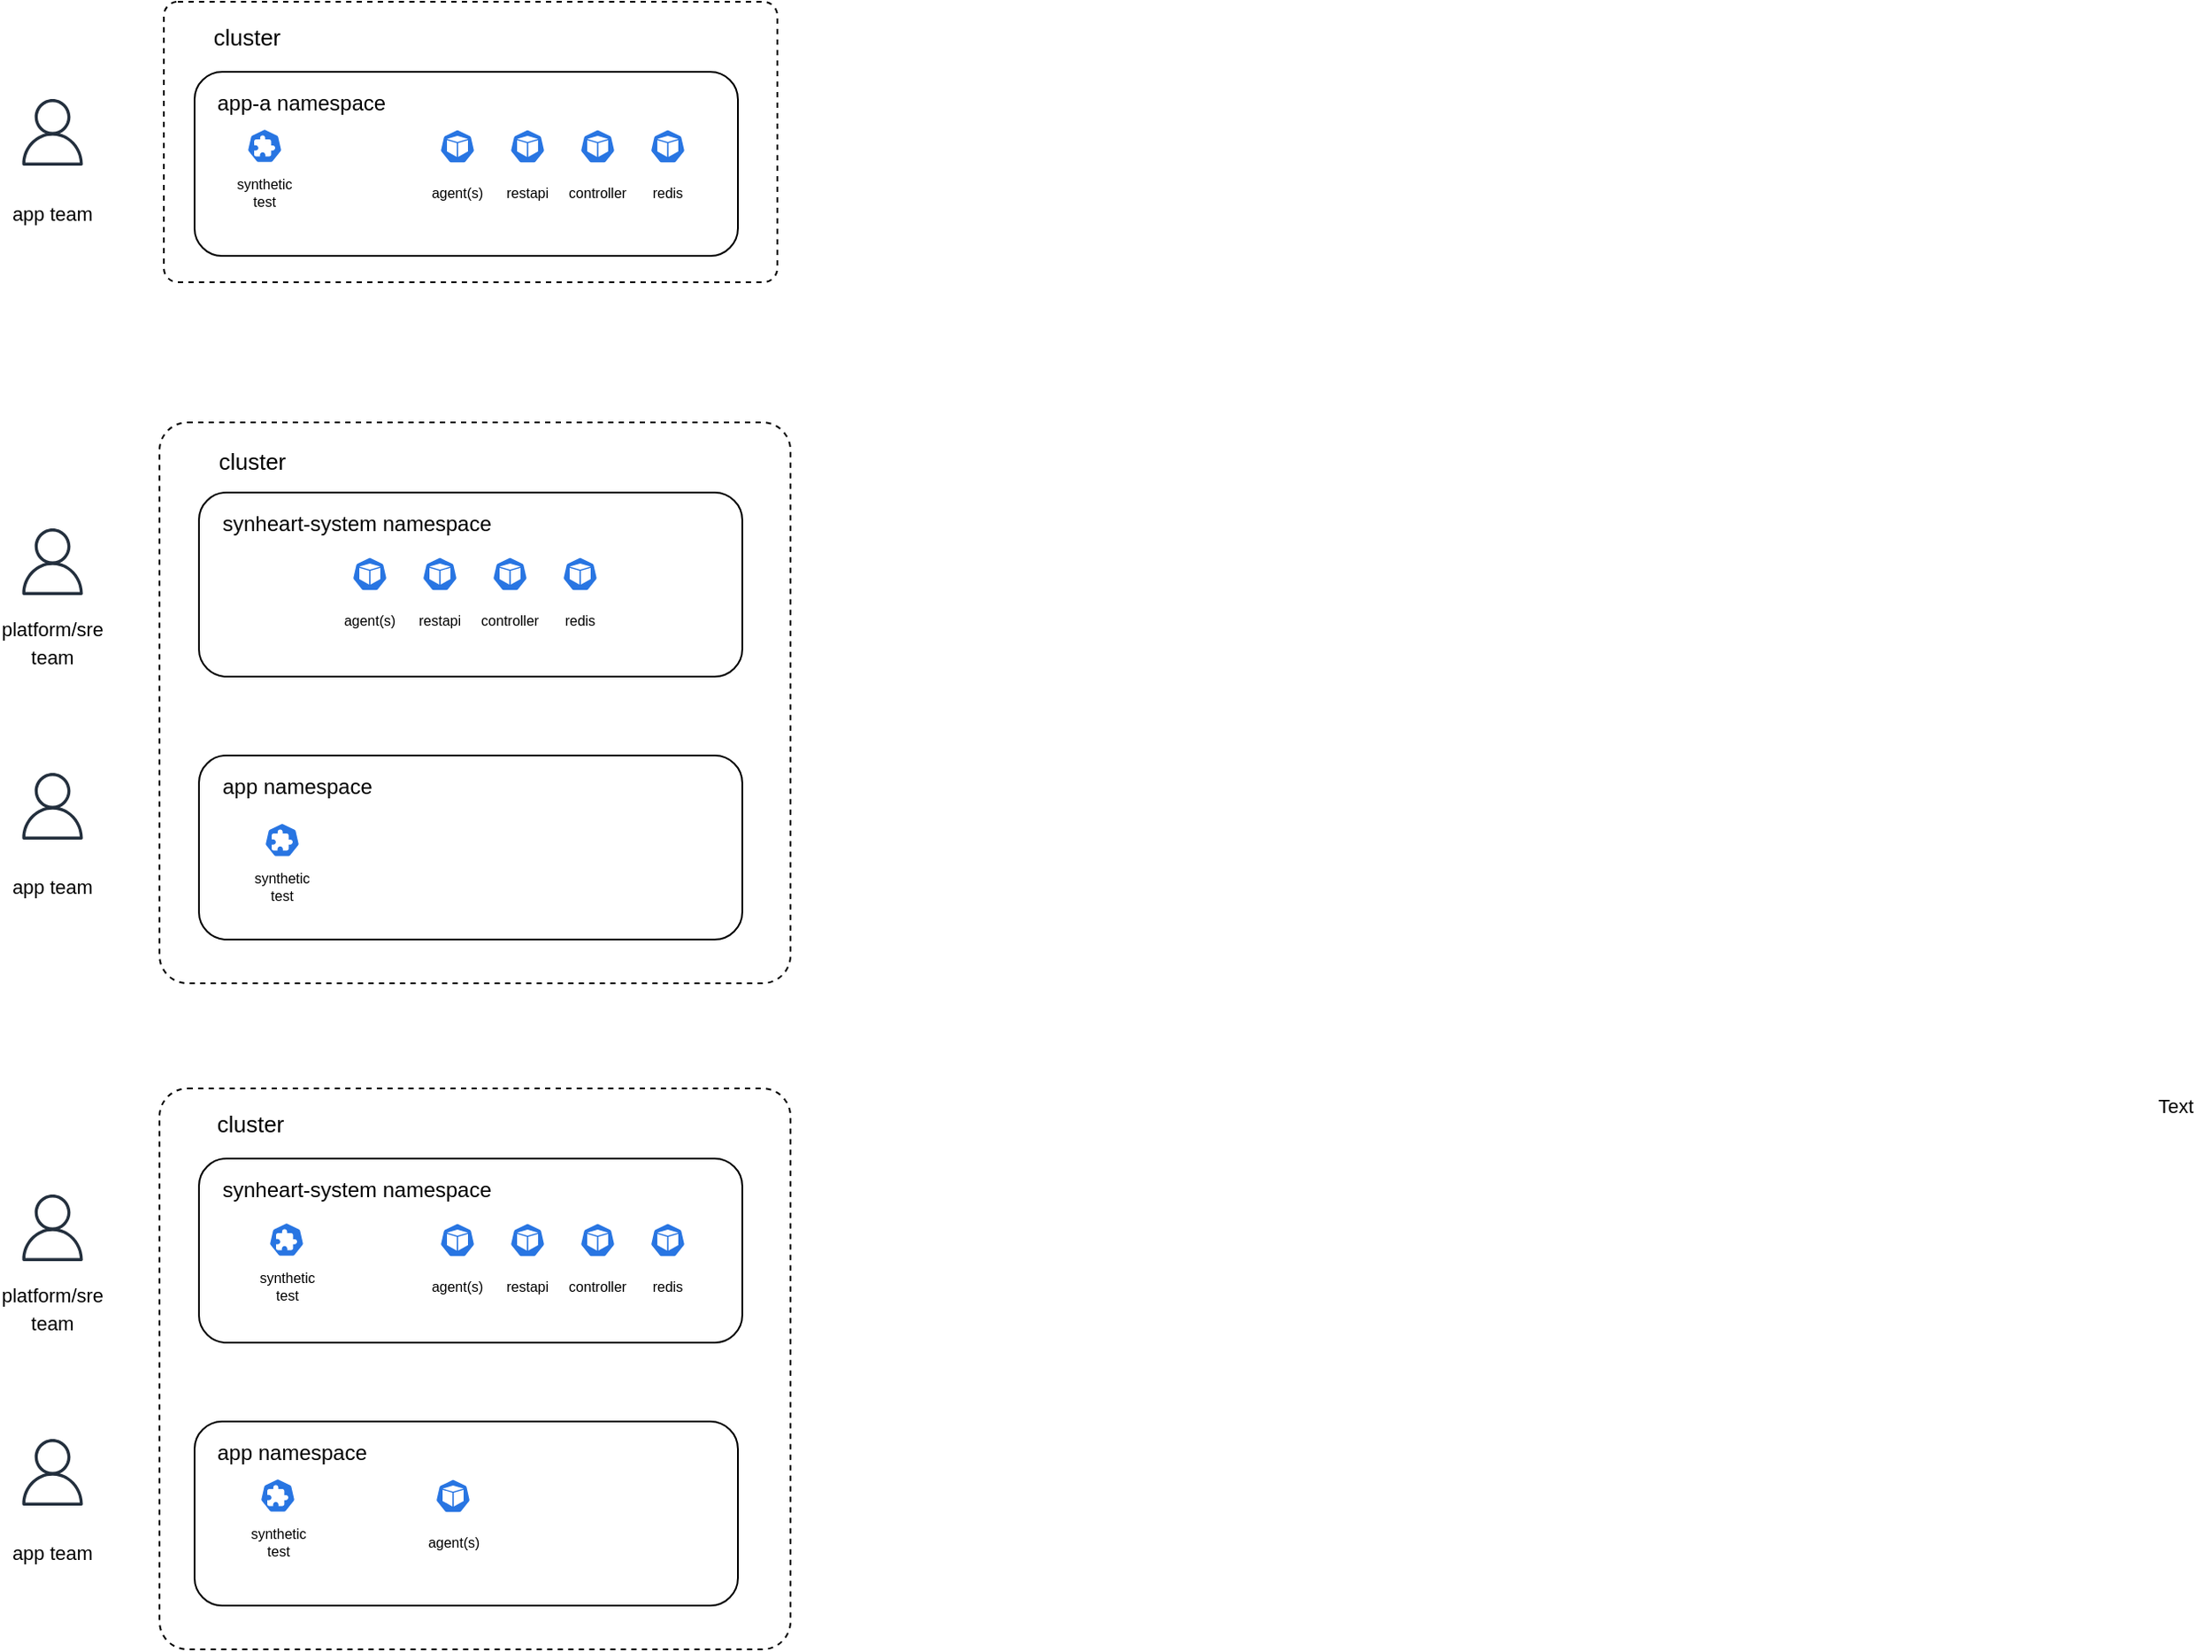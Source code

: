 <mxfile version="20.2.3" type="device"><diagram id="rnBy8flk3yvz-VYpsMZH" name="Page-1"><mxGraphModel dx="1082" dy="643" grid="1" gridSize="10" guides="1" tooltips="1" connect="1" arrows="1" fold="1" page="1" pageScale="1" pageWidth="3300" pageHeight="2339" math="0" shadow="0"><root><mxCell id="0"/><mxCell id="1" parent="0"/><mxCell id="Yc5Hi3msWjSK3ePin7rR-150" value="" style="rounded=1;whiteSpace=wrap;html=1;fontSize=11;arcSize=5;dashed=1;" parent="1" vertex="1"><mxGeometry x="292.5" y="130" width="350" height="160" as="geometry"/></mxCell><mxCell id="Yc5Hi3msWjSK3ePin7rR-149" value="" style="rounded=1;whiteSpace=wrap;html=1;fontSize=11;arcSize=5;dashed=1;" parent="1" vertex="1"><mxGeometry x="290" y="750" width="360" height="320" as="geometry"/></mxCell><mxCell id="Yc5Hi3msWjSK3ePin7rR-133" value="" style="rounded=1;whiteSpace=wrap;html=1;fontSize=11;arcSize=5;dashed=1;" parent="1" vertex="1"><mxGeometry x="290" y="370" width="360" height="320" as="geometry"/></mxCell><mxCell id="Yc5Hi3msWjSK3ePin7rR-79" value="" style="group" parent="1" vertex="1" connectable="0"><mxGeometry x="312.5" y="560" width="310" height="105" as="geometry"/></mxCell><mxCell id="Yc5Hi3msWjSK3ePin7rR-51" value="" style="rounded=1;whiteSpace=wrap;html=1;" parent="Yc5Hi3msWjSK3ePin7rR-79" vertex="1"><mxGeometry width="310" height="105" as="geometry"/></mxCell><mxCell id="Yc5Hi3msWjSK3ePin7rR-52" value="app namespace" style="text;html=1;strokeColor=none;fillColor=none;align=left;verticalAlign=middle;whiteSpace=wrap;rounded=0;" parent="Yc5Hi3msWjSK3ePin7rR-79" vertex="1"><mxGeometry x="11" y="3" width="160" height="30" as="geometry"/></mxCell><mxCell id="Yc5Hi3msWjSK3ePin7rR-65" value="" style="group" parent="Yc5Hi3msWjSK3ePin7rR-79" vertex="1" connectable="0"><mxGeometry x="27.5" y="33" width="40" height="52" as="geometry"/></mxCell><mxCell id="Yc5Hi3msWjSK3ePin7rR-72" value="" style="group" parent="Yc5Hi3msWjSK3ePin7rR-65" vertex="1" connectable="0"><mxGeometry y="2" width="40" height="50" as="geometry"/></mxCell><mxCell id="Yc5Hi3msWjSK3ePin7rR-66" value="" style="sketch=0;html=1;dashed=0;whitespace=wrap;fillColor=#2875E2;strokeColor=#ffffff;points=[[0.005,0.63,0],[0.1,0.2,0],[0.9,0.2,0],[0.5,0,0],[0.995,0.63,0],[0.72,0.99,0],[0.5,1,0],[0.28,0.99,0]];shape=mxgraph.kubernetes.icon;prIcon=crd;fontSize=8;" parent="Yc5Hi3msWjSK3ePin7rR-72" vertex="1"><mxGeometry x="10" width="20" height="26.5" as="geometry"/></mxCell><mxCell id="Yc5Hi3msWjSK3ePin7rR-67" value="synthetic test" style="text;html=1;strokeColor=none;fillColor=none;align=center;verticalAlign=middle;whiteSpace=wrap;rounded=0;fontSize=8;" parent="Yc5Hi3msWjSK3ePin7rR-72" vertex="1"><mxGeometry y="30" width="40" height="20" as="geometry"/></mxCell><mxCell id="Yc5Hi3msWjSK3ePin7rR-78" value="" style="group" parent="1" vertex="1" connectable="0"><mxGeometry x="310" y="170" width="310" height="105" as="geometry"/></mxCell><mxCell id="Yc5Hi3msWjSK3ePin7rR-7" value="" style="rounded=1;whiteSpace=wrap;html=1;" parent="Yc5Hi3msWjSK3ePin7rR-78" vertex="1"><mxGeometry width="310" height="105" as="geometry"/></mxCell><mxCell id="Yc5Hi3msWjSK3ePin7rR-8" value="app-a namespace" style="text;html=1;strokeColor=none;fillColor=none;align=left;verticalAlign=middle;whiteSpace=wrap;rounded=0;" parent="Yc5Hi3msWjSK3ePin7rR-78" vertex="1"><mxGeometry x="11" y="3" width="160" height="30" as="geometry"/></mxCell><mxCell id="Yc5Hi3msWjSK3ePin7rR-77" value="" style="group" parent="1" vertex="1" connectable="0"><mxGeometry x="312.5" y="410" width="310" height="105" as="geometry"/></mxCell><mxCell id="Yc5Hi3msWjSK3ePin7rR-31" value="" style="rounded=1;whiteSpace=wrap;html=1;" parent="Yc5Hi3msWjSK3ePin7rR-77" vertex="1"><mxGeometry width="310" height="105" as="geometry"/></mxCell><mxCell id="Yc5Hi3msWjSK3ePin7rR-32" value="synheart-system namespace" style="text;html=1;strokeColor=none;fillColor=none;align=left;verticalAlign=middle;whiteSpace=wrap;rounded=0;" parent="Yc5Hi3msWjSK3ePin7rR-77" vertex="1"><mxGeometry x="11" y="3" width="160" height="30" as="geometry"/></mxCell><mxCell id="Yc5Hi3msWjSK3ePin7rR-14" value="" style="group" parent="1" vertex="1" connectable="0"><mxGeometry x="520" y="196" width="40" height="53" as="geometry"/></mxCell><mxCell id="Yc5Hi3msWjSK3ePin7rR-12" value="" style="sketch=0;html=1;dashed=0;whitespace=wrap;fillColor=#2875E2;strokeColor=#ffffff;points=[[0.005,0.63,0],[0.1,0.2,0],[0.9,0.2,0],[0.5,0,0],[0.995,0.63,0],[0.72,0.99,0],[0.5,1,0],[0.28,0.99,0]];shape=mxgraph.kubernetes.icon;prIcon=pod" parent="Yc5Hi3msWjSK3ePin7rR-14" vertex="1"><mxGeometry x="10" width="20" height="33" as="geometry"/></mxCell><mxCell id="Yc5Hi3msWjSK3ePin7rR-13" value="controller" style="text;html=1;strokeColor=none;fillColor=none;align=center;verticalAlign=middle;whiteSpace=wrap;rounded=0;fontSize=8;" parent="Yc5Hi3msWjSK3ePin7rR-14" vertex="1"><mxGeometry y="33" width="40" height="20" as="geometry"/></mxCell><mxCell id="Yc5Hi3msWjSK3ePin7rR-15" value="" style="group" parent="1" vertex="1" connectable="0"><mxGeometry x="480" y="196" width="40" height="53" as="geometry"/></mxCell><mxCell id="Yc5Hi3msWjSK3ePin7rR-16" value="" style="sketch=0;html=1;dashed=0;whitespace=wrap;fillColor=#2875E2;strokeColor=#ffffff;points=[[0.005,0.63,0],[0.1,0.2,0],[0.9,0.2,0],[0.5,0,0],[0.995,0.63,0],[0.72,0.99,0],[0.5,1,0],[0.28,0.99,0]];shape=mxgraph.kubernetes.icon;prIcon=pod" parent="Yc5Hi3msWjSK3ePin7rR-15" vertex="1"><mxGeometry x="10" width="20" height="33" as="geometry"/></mxCell><mxCell id="Yc5Hi3msWjSK3ePin7rR-17" value="restapi" style="text;html=1;strokeColor=none;fillColor=none;align=center;verticalAlign=middle;whiteSpace=wrap;rounded=0;fontSize=8;" parent="Yc5Hi3msWjSK3ePin7rR-15" vertex="1"><mxGeometry y="33" width="40" height="20" as="geometry"/></mxCell><mxCell id="Yc5Hi3msWjSK3ePin7rR-18" value="" style="group" parent="1" vertex="1" connectable="0"><mxGeometry x="560" y="196" width="40" height="53" as="geometry"/></mxCell><mxCell id="Yc5Hi3msWjSK3ePin7rR-19" value="" style="sketch=0;html=1;dashed=0;whitespace=wrap;fillColor=#2875E2;strokeColor=#ffffff;points=[[0.005,0.63,0],[0.1,0.2,0],[0.9,0.2,0],[0.5,0,0],[0.995,0.63,0],[0.72,0.99,0],[0.5,1,0],[0.28,0.99,0]];shape=mxgraph.kubernetes.icon;prIcon=pod" parent="Yc5Hi3msWjSK3ePin7rR-18" vertex="1"><mxGeometry x="10" width="20" height="33" as="geometry"/></mxCell><mxCell id="Yc5Hi3msWjSK3ePin7rR-20" value="redis" style="text;html=1;strokeColor=none;fillColor=none;align=center;verticalAlign=middle;whiteSpace=wrap;rounded=0;fontSize=8;" parent="Yc5Hi3msWjSK3ePin7rR-18" vertex="1"><mxGeometry y="33" width="40" height="20" as="geometry"/></mxCell><mxCell id="Yc5Hi3msWjSK3ePin7rR-21" value="" style="group" parent="1" vertex="1" connectable="0"><mxGeometry x="440" y="196" width="40" height="53" as="geometry"/></mxCell><mxCell id="Yc5Hi3msWjSK3ePin7rR-22" value="" style="sketch=0;html=1;dashed=0;whitespace=wrap;fillColor=#2875E2;strokeColor=#ffffff;points=[[0.005,0.63,0],[0.1,0.2,0],[0.9,0.2,0],[0.5,0,0],[0.995,0.63,0],[0.72,0.99,0],[0.5,1,0],[0.28,0.99,0]];shape=mxgraph.kubernetes.icon;prIcon=pod" parent="Yc5Hi3msWjSK3ePin7rR-21" vertex="1"><mxGeometry x="10" width="20" height="33" as="geometry"/></mxCell><mxCell id="Yc5Hi3msWjSK3ePin7rR-23" value="agent(s)" style="text;html=1;strokeColor=none;fillColor=none;align=center;verticalAlign=middle;whiteSpace=wrap;rounded=0;fontSize=8;" parent="Yc5Hi3msWjSK3ePin7rR-21" vertex="1"><mxGeometry y="33" width="40" height="20" as="geometry"/></mxCell><mxCell id="Yc5Hi3msWjSK3ePin7rR-26" value="" style="group" parent="1" vertex="1" connectable="0"><mxGeometry x="330" y="197" width="40" height="52" as="geometry"/></mxCell><mxCell id="Yc5Hi3msWjSK3ePin7rR-24" value="" style="sketch=0;html=1;dashed=0;whitespace=wrap;fillColor=#2875E2;strokeColor=#ffffff;points=[[0.005,0.63,0],[0.1,0.2,0],[0.9,0.2,0],[0.5,0,0],[0.995,0.63,0],[0.72,0.99,0],[0.5,1,0],[0.28,0.99,0]];shape=mxgraph.kubernetes.icon;prIcon=crd;fontSize=8;" parent="Yc5Hi3msWjSK3ePin7rR-26" vertex="1"><mxGeometry x="10" y="2" width="20" height="26.5" as="geometry"/></mxCell><mxCell id="Yc5Hi3msWjSK3ePin7rR-25" value="synthetic test" style="text;html=1;strokeColor=none;fillColor=none;align=center;verticalAlign=middle;whiteSpace=wrap;rounded=0;fontSize=8;" parent="Yc5Hi3msWjSK3ePin7rR-26" vertex="1"><mxGeometry y="32" width="40" height="20" as="geometry"/></mxCell><mxCell id="Yc5Hi3msWjSK3ePin7rR-29" value="" style="group" parent="1" vertex="1" connectable="0"><mxGeometry x="199" y="185.5" width="60" height="79" as="geometry"/></mxCell><mxCell id="Yc5Hi3msWjSK3ePin7rR-11" value="" style="sketch=0;outlineConnect=0;fontColor=#232F3E;gradientColor=none;fillColor=#232F3D;strokeColor=none;dashed=0;verticalLabelPosition=bottom;verticalAlign=top;align=center;html=1;fontSize=12;fontStyle=0;aspect=fixed;pointerEvents=1;shape=mxgraph.aws4.user;" parent="Yc5Hi3msWjSK3ePin7rR-29" vertex="1"><mxGeometry x="11" width="38" height="38" as="geometry"/></mxCell><mxCell id="Yc5Hi3msWjSK3ePin7rR-28" value="&lt;font style=&quot;font-size: 11px;&quot;&gt;app team&lt;/font&gt;" style="text;html=1;strokeColor=none;fillColor=none;align=center;verticalAlign=middle;whiteSpace=wrap;rounded=0;fontSize=13;" parent="Yc5Hi3msWjSK3ePin7rR-29" vertex="1"><mxGeometry y="49" width="60" height="30" as="geometry"/></mxCell><mxCell id="Yc5Hi3msWjSK3ePin7rR-33" value="" style="group" parent="1" vertex="1" connectable="0"><mxGeometry x="470" y="440" width="40" height="53" as="geometry"/></mxCell><mxCell id="Yc5Hi3msWjSK3ePin7rR-34" value="" style="sketch=0;html=1;dashed=0;whitespace=wrap;fillColor=#2875E2;strokeColor=#ffffff;points=[[0.005,0.63,0],[0.1,0.2,0],[0.9,0.2,0],[0.5,0,0],[0.995,0.63,0],[0.72,0.99,0],[0.5,1,0],[0.28,0.99,0]];shape=mxgraph.kubernetes.icon;prIcon=pod" parent="Yc5Hi3msWjSK3ePin7rR-33" vertex="1"><mxGeometry x="10" width="20" height="33" as="geometry"/></mxCell><mxCell id="Yc5Hi3msWjSK3ePin7rR-35" value="controller" style="text;html=1;strokeColor=none;fillColor=none;align=center;verticalAlign=middle;whiteSpace=wrap;rounded=0;fontSize=8;" parent="Yc5Hi3msWjSK3ePin7rR-33" vertex="1"><mxGeometry y="33" width="40" height="20" as="geometry"/></mxCell><mxCell id="Yc5Hi3msWjSK3ePin7rR-36" value="" style="group" parent="1" vertex="1" connectable="0"><mxGeometry x="430" y="440" width="40" height="53" as="geometry"/></mxCell><mxCell id="Yc5Hi3msWjSK3ePin7rR-37" value="" style="sketch=0;html=1;dashed=0;whitespace=wrap;fillColor=#2875E2;strokeColor=#ffffff;points=[[0.005,0.63,0],[0.1,0.2,0],[0.9,0.2,0],[0.5,0,0],[0.995,0.63,0],[0.72,0.99,0],[0.5,1,0],[0.28,0.99,0]];shape=mxgraph.kubernetes.icon;prIcon=pod" parent="Yc5Hi3msWjSK3ePin7rR-36" vertex="1"><mxGeometry x="10" width="20" height="33" as="geometry"/></mxCell><mxCell id="Yc5Hi3msWjSK3ePin7rR-38" value="restapi" style="text;html=1;strokeColor=none;fillColor=none;align=center;verticalAlign=middle;whiteSpace=wrap;rounded=0;fontSize=8;" parent="Yc5Hi3msWjSK3ePin7rR-36" vertex="1"><mxGeometry y="33" width="40" height="20" as="geometry"/></mxCell><mxCell id="Yc5Hi3msWjSK3ePin7rR-39" value="" style="group" parent="1" vertex="1" connectable="0"><mxGeometry x="510" y="440" width="40" height="53" as="geometry"/></mxCell><mxCell id="Yc5Hi3msWjSK3ePin7rR-40" value="" style="sketch=0;html=1;dashed=0;whitespace=wrap;fillColor=#2875E2;strokeColor=#ffffff;points=[[0.005,0.63,0],[0.1,0.2,0],[0.9,0.2,0],[0.5,0,0],[0.995,0.63,0],[0.72,0.99,0],[0.5,1,0],[0.28,0.99,0]];shape=mxgraph.kubernetes.icon;prIcon=pod" parent="Yc5Hi3msWjSK3ePin7rR-39" vertex="1"><mxGeometry x="10" width="20" height="33" as="geometry"/></mxCell><mxCell id="Yc5Hi3msWjSK3ePin7rR-41" value="redis" style="text;html=1;strokeColor=none;fillColor=none;align=center;verticalAlign=middle;whiteSpace=wrap;rounded=0;fontSize=8;" parent="Yc5Hi3msWjSK3ePin7rR-39" vertex="1"><mxGeometry y="33" width="40" height="20" as="geometry"/></mxCell><mxCell id="Yc5Hi3msWjSK3ePin7rR-42" value="" style="group" parent="1" vertex="1" connectable="0"><mxGeometry x="390" y="440" width="40" height="53" as="geometry"/></mxCell><mxCell id="Yc5Hi3msWjSK3ePin7rR-43" value="" style="sketch=0;html=1;dashed=0;whitespace=wrap;fillColor=#2875E2;strokeColor=#ffffff;points=[[0.005,0.63,0],[0.1,0.2,0],[0.9,0.2,0],[0.5,0,0],[0.995,0.63,0],[0.72,0.99,0],[0.5,1,0],[0.28,0.99,0]];shape=mxgraph.kubernetes.icon;prIcon=pod" parent="Yc5Hi3msWjSK3ePin7rR-42" vertex="1"><mxGeometry x="10" width="20" height="33" as="geometry"/></mxCell><mxCell id="Yc5Hi3msWjSK3ePin7rR-44" value="agent(s)" style="text;html=1;strokeColor=none;fillColor=none;align=center;verticalAlign=middle;whiteSpace=wrap;rounded=0;fontSize=8;" parent="Yc5Hi3msWjSK3ePin7rR-42" vertex="1"><mxGeometry y="33" width="40" height="20" as="geometry"/></mxCell><mxCell id="Yc5Hi3msWjSK3ePin7rR-48" value="" style="group" parent="1" vertex="1" connectable="0"><mxGeometry x="199" y="430.5" width="60" height="79" as="geometry"/></mxCell><mxCell id="Yc5Hi3msWjSK3ePin7rR-49" value="" style="sketch=0;outlineConnect=0;fontColor=#232F3E;gradientColor=none;fillColor=#232F3D;strokeColor=none;dashed=0;verticalLabelPosition=bottom;verticalAlign=top;align=center;html=1;fontSize=12;fontStyle=0;aspect=fixed;pointerEvents=1;shape=mxgraph.aws4.user;" parent="Yc5Hi3msWjSK3ePin7rR-48" vertex="1"><mxGeometry x="11" width="38" height="38" as="geometry"/></mxCell><mxCell id="Yc5Hi3msWjSK3ePin7rR-50" value="&lt;font style=&quot;font-size: 11px;&quot;&gt;platform/sre team&lt;/font&gt;" style="text;html=1;strokeColor=none;fillColor=none;align=center;verticalAlign=middle;whiteSpace=wrap;rounded=0;fontSize=13;" parent="Yc5Hi3msWjSK3ePin7rR-48" vertex="1"><mxGeometry y="49" width="60" height="30" as="geometry"/></mxCell><mxCell id="Yc5Hi3msWjSK3ePin7rR-69" value="" style="group" parent="1" vertex="1" connectable="0"><mxGeometry x="199" y="570" width="60" height="79" as="geometry"/></mxCell><mxCell id="Yc5Hi3msWjSK3ePin7rR-70" value="" style="sketch=0;outlineConnect=0;fontColor=#232F3E;gradientColor=none;fillColor=#232F3D;strokeColor=none;dashed=0;verticalLabelPosition=bottom;verticalAlign=top;align=center;html=1;fontSize=12;fontStyle=0;aspect=fixed;pointerEvents=1;shape=mxgraph.aws4.user;" parent="Yc5Hi3msWjSK3ePin7rR-69" vertex="1"><mxGeometry x="11" width="38" height="38" as="geometry"/></mxCell><mxCell id="Yc5Hi3msWjSK3ePin7rR-71" value="&lt;font style=&quot;font-size: 11px;&quot;&gt;app team&lt;/font&gt;" style="text;html=1;strokeColor=none;fillColor=none;align=center;verticalAlign=middle;whiteSpace=wrap;rounded=0;fontSize=13;" parent="Yc5Hi3msWjSK3ePin7rR-69" vertex="1"><mxGeometry y="49" width="60" height="30" as="geometry"/></mxCell><mxCell id="Yc5Hi3msWjSK3ePin7rR-83" value="" style="group" parent="1" vertex="1" connectable="0"><mxGeometry x="312.5" y="790" width="310" height="105" as="geometry"/></mxCell><mxCell id="Yc5Hi3msWjSK3ePin7rR-84" value="" style="rounded=1;whiteSpace=wrap;html=1;" parent="Yc5Hi3msWjSK3ePin7rR-83" vertex="1"><mxGeometry width="310" height="105" as="geometry"/></mxCell><mxCell id="Yc5Hi3msWjSK3ePin7rR-85" value="synheart-system namespace" style="text;html=1;strokeColor=none;fillColor=none;align=left;verticalAlign=middle;whiteSpace=wrap;rounded=0;" parent="Yc5Hi3msWjSK3ePin7rR-83" vertex="1"><mxGeometry x="11" y="3" width="160" height="30" as="geometry"/></mxCell><mxCell id="Yc5Hi3msWjSK3ePin7rR-124" value="" style="group" parent="Yc5Hi3msWjSK3ePin7rR-83" vertex="1" connectable="0"><mxGeometry x="30" y="33" width="40" height="50" as="geometry"/></mxCell><mxCell id="Yc5Hi3msWjSK3ePin7rR-125" value="" style="sketch=0;html=1;dashed=0;whitespace=wrap;fillColor=#2875E2;strokeColor=#ffffff;points=[[0.005,0.63,0],[0.1,0.2,0],[0.9,0.2,0],[0.5,0,0],[0.995,0.63,0],[0.72,0.99,0],[0.5,1,0],[0.28,0.99,0]];shape=mxgraph.kubernetes.icon;prIcon=crd;fontSize=8;" parent="Yc5Hi3msWjSK3ePin7rR-124" vertex="1"><mxGeometry x="10" width="20" height="26.5" as="geometry"/></mxCell><mxCell id="Yc5Hi3msWjSK3ePin7rR-126" value="synthetic test" style="text;html=1;strokeColor=none;fillColor=none;align=center;verticalAlign=middle;whiteSpace=wrap;rounded=0;fontSize=8;" parent="Yc5Hi3msWjSK3ePin7rR-124" vertex="1"><mxGeometry y="30" width="40" height="20" as="geometry"/></mxCell><mxCell id="Yc5Hi3msWjSK3ePin7rR-86" value="" style="group" parent="1" vertex="1" connectable="0"><mxGeometry x="520" y="820" width="40" height="53" as="geometry"/></mxCell><mxCell id="Yc5Hi3msWjSK3ePin7rR-87" value="" style="sketch=0;html=1;dashed=0;whitespace=wrap;fillColor=#2875E2;strokeColor=#ffffff;points=[[0.005,0.63,0],[0.1,0.2,0],[0.9,0.2,0],[0.5,0,0],[0.995,0.63,0],[0.72,0.99,0],[0.5,1,0],[0.28,0.99,0]];shape=mxgraph.kubernetes.icon;prIcon=pod" parent="Yc5Hi3msWjSK3ePin7rR-86" vertex="1"><mxGeometry x="10" width="20" height="33" as="geometry"/></mxCell><mxCell id="Yc5Hi3msWjSK3ePin7rR-88" value="controller" style="text;html=1;strokeColor=none;fillColor=none;align=center;verticalAlign=middle;whiteSpace=wrap;rounded=0;fontSize=8;" parent="Yc5Hi3msWjSK3ePin7rR-86" vertex="1"><mxGeometry y="33" width="40" height="20" as="geometry"/></mxCell><mxCell id="Yc5Hi3msWjSK3ePin7rR-89" value="" style="group" parent="1" vertex="1" connectable="0"><mxGeometry x="480" y="820" width="40" height="53" as="geometry"/></mxCell><mxCell id="Yc5Hi3msWjSK3ePin7rR-90" value="" style="sketch=0;html=1;dashed=0;whitespace=wrap;fillColor=#2875E2;strokeColor=#ffffff;points=[[0.005,0.63,0],[0.1,0.2,0],[0.9,0.2,0],[0.5,0,0],[0.995,0.63,0],[0.72,0.99,0],[0.5,1,0],[0.28,0.99,0]];shape=mxgraph.kubernetes.icon;prIcon=pod" parent="Yc5Hi3msWjSK3ePin7rR-89" vertex="1"><mxGeometry x="10" width="20" height="33" as="geometry"/></mxCell><mxCell id="Yc5Hi3msWjSK3ePin7rR-91" value="restapi" style="text;html=1;strokeColor=none;fillColor=none;align=center;verticalAlign=middle;whiteSpace=wrap;rounded=0;fontSize=8;" parent="Yc5Hi3msWjSK3ePin7rR-89" vertex="1"><mxGeometry y="33" width="40" height="20" as="geometry"/></mxCell><mxCell id="Yc5Hi3msWjSK3ePin7rR-92" value="" style="group" parent="1" vertex="1" connectable="0"><mxGeometry x="560" y="820" width="40" height="53" as="geometry"/></mxCell><mxCell id="Yc5Hi3msWjSK3ePin7rR-93" value="" style="sketch=0;html=1;dashed=0;whitespace=wrap;fillColor=#2875E2;strokeColor=#ffffff;points=[[0.005,0.63,0],[0.1,0.2,0],[0.9,0.2,0],[0.5,0,0],[0.995,0.63,0],[0.72,0.99,0],[0.5,1,0],[0.28,0.99,0]];shape=mxgraph.kubernetes.icon;prIcon=pod" parent="Yc5Hi3msWjSK3ePin7rR-92" vertex="1"><mxGeometry x="10" width="20" height="33" as="geometry"/></mxCell><mxCell id="Yc5Hi3msWjSK3ePin7rR-94" value="redis" style="text;html=1;strokeColor=none;fillColor=none;align=center;verticalAlign=middle;whiteSpace=wrap;rounded=0;fontSize=8;" parent="Yc5Hi3msWjSK3ePin7rR-92" vertex="1"><mxGeometry y="33" width="40" height="20" as="geometry"/></mxCell><mxCell id="Yc5Hi3msWjSK3ePin7rR-95" value="" style="group" parent="1" vertex="1" connectable="0"><mxGeometry x="440" y="820" width="40" height="53" as="geometry"/></mxCell><mxCell id="Yc5Hi3msWjSK3ePin7rR-96" value="" style="sketch=0;html=1;dashed=0;whitespace=wrap;fillColor=#2875E2;strokeColor=#ffffff;points=[[0.005,0.63,0],[0.1,0.2,0],[0.9,0.2,0],[0.5,0,0],[0.995,0.63,0],[0.72,0.99,0],[0.5,1,0],[0.28,0.99,0]];shape=mxgraph.kubernetes.icon;prIcon=pod" parent="Yc5Hi3msWjSK3ePin7rR-95" vertex="1"><mxGeometry x="10" width="20" height="33" as="geometry"/></mxCell><mxCell id="Yc5Hi3msWjSK3ePin7rR-97" value="agent(s)" style="text;html=1;strokeColor=none;fillColor=none;align=center;verticalAlign=middle;whiteSpace=wrap;rounded=0;fontSize=8;" parent="Yc5Hi3msWjSK3ePin7rR-95" vertex="1"><mxGeometry y="33" width="40" height="20" as="geometry"/></mxCell><mxCell id="Yc5Hi3msWjSK3ePin7rR-98" value="" style="group" parent="1" vertex="1" connectable="0"><mxGeometry x="199" y="810.5" width="60" height="79" as="geometry"/></mxCell><mxCell id="Yc5Hi3msWjSK3ePin7rR-99" value="" style="sketch=0;outlineConnect=0;fontColor=#232F3E;gradientColor=none;fillColor=#232F3D;strokeColor=none;dashed=0;verticalLabelPosition=bottom;verticalAlign=top;align=center;html=1;fontSize=12;fontStyle=0;aspect=fixed;pointerEvents=1;shape=mxgraph.aws4.user;" parent="Yc5Hi3msWjSK3ePin7rR-98" vertex="1"><mxGeometry x="11" width="38" height="38" as="geometry"/></mxCell><mxCell id="Yc5Hi3msWjSK3ePin7rR-100" value="&lt;span style=&quot;font-size: 11px;&quot;&gt;platform/sre team&lt;/span&gt;" style="text;html=1;strokeColor=none;fillColor=none;align=center;verticalAlign=middle;whiteSpace=wrap;rounded=0;fontSize=13;" parent="Yc5Hi3msWjSK3ePin7rR-98" vertex="1"><mxGeometry y="49" width="60" height="30" as="geometry"/></mxCell><mxCell id="Yc5Hi3msWjSK3ePin7rR-105" value="" style="group" parent="1" vertex="1" connectable="0"><mxGeometry x="199" y="950" width="60" height="79" as="geometry"/></mxCell><mxCell id="Yc5Hi3msWjSK3ePin7rR-106" value="" style="sketch=0;outlineConnect=0;fontColor=#232F3E;gradientColor=none;fillColor=#232F3D;strokeColor=none;dashed=0;verticalLabelPosition=bottom;verticalAlign=top;align=center;html=1;fontSize=12;fontStyle=0;aspect=fixed;pointerEvents=1;shape=mxgraph.aws4.user;" parent="Yc5Hi3msWjSK3ePin7rR-105" vertex="1"><mxGeometry x="11" width="38" height="38" as="geometry"/></mxCell><mxCell id="Yc5Hi3msWjSK3ePin7rR-107" value="&lt;span style=&quot;font-size: 11px;&quot;&gt;app team&lt;/span&gt;" style="text;html=1;strokeColor=none;fillColor=none;align=center;verticalAlign=middle;whiteSpace=wrap;rounded=0;fontSize=13;" parent="Yc5Hi3msWjSK3ePin7rR-105" vertex="1"><mxGeometry y="49" width="60" height="30" as="geometry"/></mxCell><mxCell id="Yc5Hi3msWjSK3ePin7rR-117" value="Text" style="text;html=1;align=center;verticalAlign=middle;resizable=0;points=[];autosize=1;strokeColor=none;fillColor=none;fontSize=11;" parent="1" vertex="1"><mxGeometry x="1420" y="750" width="40" height="20" as="geometry"/></mxCell><mxCell id="Yc5Hi3msWjSK3ePin7rR-148" value="" style="group" parent="1" vertex="1" connectable="0"><mxGeometry x="310" y="940" width="310" height="105" as="geometry"/></mxCell><mxCell id="Yc5Hi3msWjSK3ePin7rR-81" value="" style="rounded=1;whiteSpace=wrap;html=1;" parent="Yc5Hi3msWjSK3ePin7rR-148" vertex="1"><mxGeometry width="310" height="105" as="geometry"/></mxCell><mxCell id="Yc5Hi3msWjSK3ePin7rR-82" value="app namespace" style="text;html=1;strokeColor=none;fillColor=none;align=left;verticalAlign=middle;whiteSpace=wrap;rounded=0;" parent="Yc5Hi3msWjSK3ePin7rR-148" vertex="1"><mxGeometry x="11" y="3" width="160" height="30" as="geometry"/></mxCell><mxCell id="Yc5Hi3msWjSK3ePin7rR-118" value="" style="group" parent="Yc5Hi3msWjSK3ePin7rR-148" vertex="1" connectable="0"><mxGeometry x="127.5" y="26" width="40" height="53" as="geometry"/></mxCell><mxCell id="Yc5Hi3msWjSK3ePin7rR-119" value="" style="sketch=0;html=1;dashed=0;whitespace=wrap;fillColor=#2875E2;strokeColor=#ffffff;points=[[0.005,0.63,0],[0.1,0.2,0],[0.9,0.2,0],[0.5,0,0],[0.995,0.63,0],[0.72,0.99,0],[0.5,1,0],[0.28,0.99,0]];shape=mxgraph.kubernetes.icon;prIcon=pod" parent="Yc5Hi3msWjSK3ePin7rR-118" vertex="1"><mxGeometry x="10" width="20" height="33" as="geometry"/></mxCell><mxCell id="Yc5Hi3msWjSK3ePin7rR-120" value="agent(s)" style="text;html=1;strokeColor=none;fillColor=none;align=center;verticalAlign=middle;whiteSpace=wrap;rounded=0;fontSize=8;" parent="Yc5Hi3msWjSK3ePin7rR-118" vertex="1"><mxGeometry y="33" width="40" height="20" as="geometry"/></mxCell><mxCell id="Yc5Hi3msWjSK3ePin7rR-101" value="" style="group" parent="Yc5Hi3msWjSK3ePin7rR-148" vertex="1" connectable="0"><mxGeometry x="27.5" y="27" width="40" height="52" as="geometry"/></mxCell><mxCell id="Yc5Hi3msWjSK3ePin7rR-102" value="" style="group" parent="Yc5Hi3msWjSK3ePin7rR-101" vertex="1" connectable="0"><mxGeometry y="2" width="40" height="50" as="geometry"/></mxCell><mxCell id="Yc5Hi3msWjSK3ePin7rR-103" value="" style="sketch=0;html=1;dashed=0;whitespace=wrap;fillColor=#2875E2;strokeColor=#ffffff;points=[[0.005,0.63,0],[0.1,0.2,0],[0.9,0.2,0],[0.5,0,0],[0.995,0.63,0],[0.72,0.99,0],[0.5,1,0],[0.28,0.99,0]];shape=mxgraph.kubernetes.icon;prIcon=crd;fontSize=8;" parent="Yc5Hi3msWjSK3ePin7rR-102" vertex="1"><mxGeometry x="10" width="20" height="26.5" as="geometry"/></mxCell><mxCell id="Yc5Hi3msWjSK3ePin7rR-104" value="synthetic test" style="text;html=1;strokeColor=none;fillColor=none;align=center;verticalAlign=middle;whiteSpace=wrap;rounded=0;fontSize=8;" parent="Yc5Hi3msWjSK3ePin7rR-102" vertex="1"><mxGeometry y="30" width="40" height="20" as="geometry"/></mxCell><mxCell id="Yc5Hi3msWjSK3ePin7rR-151" value="&lt;font style=&quot;font-size: 13px;&quot;&gt;cluster&lt;/font&gt;" style="text;html=1;strokeColor=none;fillColor=none;align=center;verticalAlign=middle;whiteSpace=wrap;rounded=0;fontSize=8;" parent="1" vertex="1"><mxGeometry x="310" y="135" width="60" height="30" as="geometry"/></mxCell><mxCell id="Yc5Hi3msWjSK3ePin7rR-152" value="&lt;font style=&quot;font-size: 13px;&quot;&gt;cluster&lt;/font&gt;" style="text;html=1;strokeColor=none;fillColor=none;align=center;verticalAlign=middle;whiteSpace=wrap;rounded=0;fontSize=8;" parent="1" vertex="1"><mxGeometry x="312.5" y="377" width="60" height="30" as="geometry"/></mxCell><mxCell id="Yc5Hi3msWjSK3ePin7rR-153" value="&lt;font style=&quot;font-size: 13px;&quot;&gt;cluster&lt;/font&gt;" style="text;html=1;strokeColor=none;fillColor=none;align=center;verticalAlign=middle;whiteSpace=wrap;rounded=0;fontSize=8;" parent="1" vertex="1"><mxGeometry x="312" y="755" width="60" height="30" as="geometry"/></mxCell></root></mxGraphModel></diagram></mxfile>